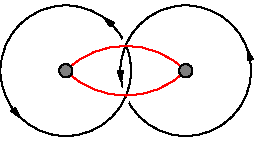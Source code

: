 /******************************************************************************
 *                                 LICENSE                                    *
 ******************************************************************************
 *  This file is part of Mathematics-and-Physics.                             *
 *                                                                            *
 *  Mathematics-and-Physics is free software: you can redistribute it and/or  *
 *  modify it under the terms of the GNU General Public License as published  *
 *  by the Free Software Foundation, either version 3 of the License, or      *
 *  (at your option) any later version.                                       *
 *                                                                            *
 *  Mathematics-and-Physics is distributed in the hope that it will be useful *
 *  but WITHOUT ANY WARRANTY; without even the implied warranty of            *
 *  MERCHANTABILITY or FITNESS FOR A PARTICULAR PURPOSE.  See the             *
 *  GNU General Public License for more details.                              *
 *                                                                            *
 *  You should have received a copy of the GNU General Public License         *
 *  along with Mathematics-and-Physics.  If not, see                          *
 *  <https://www.gnu.org/licenses/>.                                          *
 ******************************************************************************/

/*  Size of the figure.                                                       */
size(128);

pair A = (0.0, 0.0);
pair B = (0.9, 0.0);
real r = 0.49;
real arsize = 5bp;
real rDot = 0.05;

draw(arc(A, r, 0, 270), Arrow(arsize, position=0.6), Arrow(arsize, position=2.5));
draw(circle(B, r), white + linewidth(5pt));
draw(circle(B, r), Arrow(arsize, position=0.2), Arrow(arsize, position=2.1));
draw(arc(A, r, 270, 360), white + linewidth(5pt));
draw(arc(A, r, 180, 380));

draw(A{NE} .. B{SE}, red);
draw(A{SE} .. B{NE}, red);

filldraw(circle(A, rDot), grey, black);
filldraw(circle(B, rDot), grey, black);
